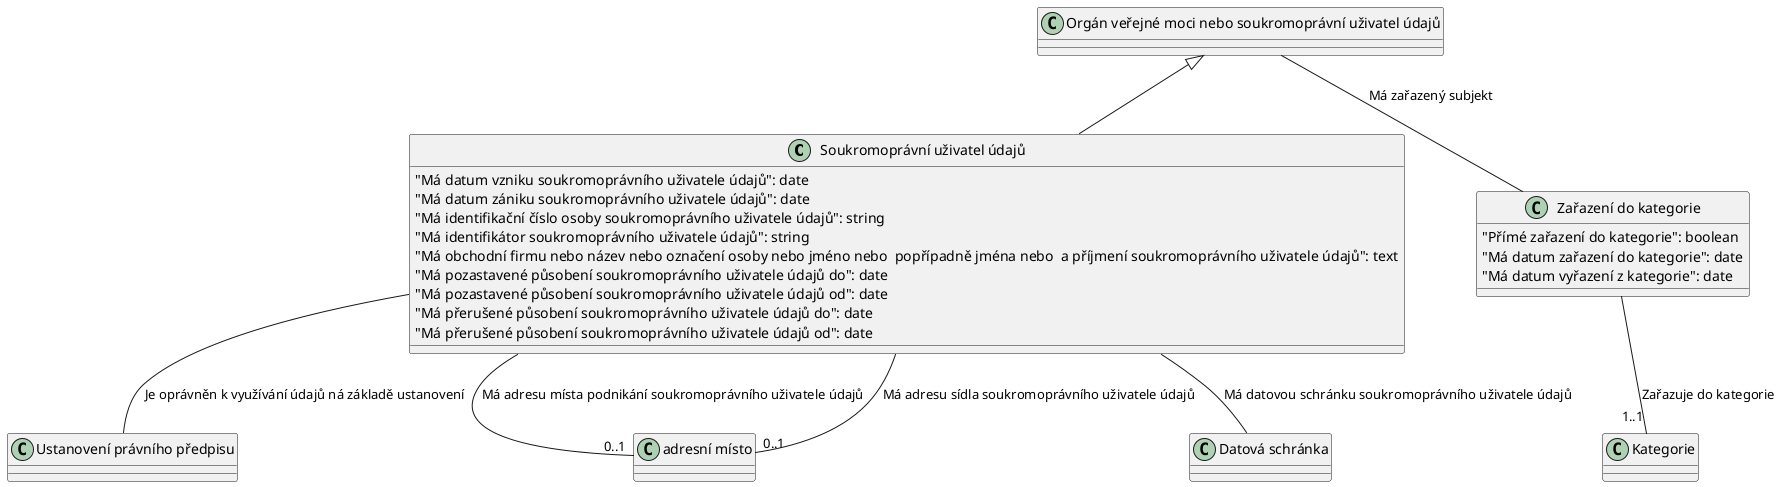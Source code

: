 @startuml
set namespaceSeparator none
class "Soukromoprávní uživatel údajů" {
  "Má datum vzniku soukromoprávního uživatele údajů": date
  "Má datum zániku soukromoprávního uživatele údajů": date
  "Má identifikační číslo osoby soukromoprávního uživatele údajů": string
  "Má identifikátor soukromoprávního uživatele údajů": string
  "Má obchodní firmu nebo název nebo označení osoby nebo jméno nebo  popřípadně jména nebo  a příjmení soukromoprávního uživatele údajů": text
  "Má pozastavené působení soukromoprávního uživatele údajů do": date
  "Má pozastavené působení soukromoprávního uživatele údajů od": date
  "Má přerušené působení soukromoprávního uživatele údajů do": date
  "Má přerušené působení soukromoprávního uživatele údajů od": date
}

class "Orgán veřejné moci nebo soukromoprávní uživatel údajů" {
}

class "Ustanovení právního předpisu" {
}

class "adresní místo" {
}

class "Datová schránka" {
}

class "Zařazení do kategorie" {
  "Přímé zařazení do kategorie": boolean
  "Má datum zařazení do kategorie": date
  "Má datum vyřazení z kategorie": date
}

class Kategorie {
}

"Orgán veřejné moci nebo soukromoprávní uživatel údajů" <|-- "Soukromoprávní uživatel údajů"
"Soukromoprávní uživatel údajů" -- "Ustanovení právního předpisu" :  "Je oprávněn k využívání údajů ná základě ustanovení"
"Soukromoprávní uživatel údajů" -- "0..1" "adresní místo" :  "Má adresu místa podnikání soukromoprávního uživatele údajů"
"Soukromoprávní uživatel údajů" -- "0..1" "adresní místo" :  "Má adresu sídla soukromoprávního uživatele údajů"
"Soukromoprávní uživatel údajů" -- "Datová schránka" :  "Má datovou schránku soukromoprávního uživatele údajů"
"Orgán veřejné moci nebo soukromoprávní uživatel údajů" -- "Zařazení do kategorie" :  "Má zařazený subjekt"
"Zařazení do kategorie" -- "1..1" Kategorie :  "Zařazuje do kategorie"
@enduml
